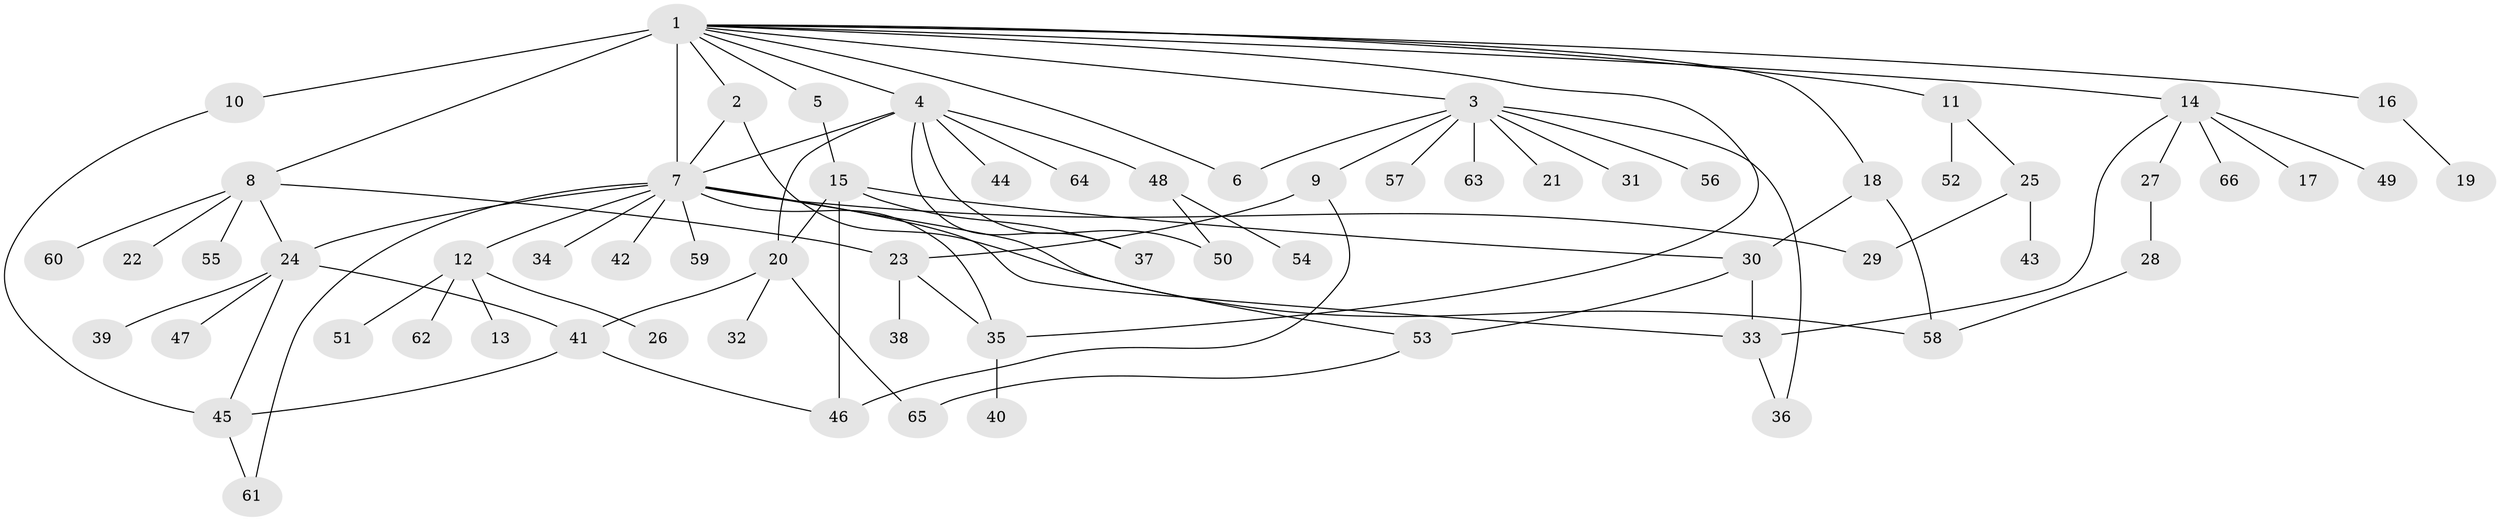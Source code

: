 // original degree distribution, {32: 0.007575757575757576, 4: 0.06060606060606061, 10: 0.007575757575757576, 9: 0.015151515151515152, 3: 0.06818181818181818, 2: 0.24242424242424243, 6: 0.03787878787878788, 7: 0.015151515151515152, 1: 0.5151515151515151, 8: 0.007575757575757576, 5: 0.022727272727272728}
// Generated by graph-tools (version 1.1) at 2025/50/03/04/25 22:50:16]
// undirected, 66 vertices, 90 edges
graph export_dot {
  node [color=gray90,style=filled];
  1;
  2;
  3;
  4;
  5;
  6;
  7;
  8;
  9;
  10;
  11;
  12;
  13;
  14;
  15;
  16;
  17;
  18;
  19;
  20;
  21;
  22;
  23;
  24;
  25;
  26;
  27;
  28;
  29;
  30;
  31;
  32;
  33;
  34;
  35;
  36;
  37;
  38;
  39;
  40;
  41;
  42;
  43;
  44;
  45;
  46;
  47;
  48;
  49;
  50;
  51;
  52;
  53;
  54;
  55;
  56;
  57;
  58;
  59;
  60;
  61;
  62;
  63;
  64;
  65;
  66;
  1 -- 2 [weight=1.0];
  1 -- 3 [weight=1.0];
  1 -- 4 [weight=1.0];
  1 -- 5 [weight=1.0];
  1 -- 6 [weight=1.0];
  1 -- 7 [weight=17.0];
  1 -- 8 [weight=1.0];
  1 -- 10 [weight=1.0];
  1 -- 11 [weight=1.0];
  1 -- 14 [weight=1.0];
  1 -- 16 [weight=1.0];
  1 -- 18 [weight=1.0];
  1 -- 35 [weight=1.0];
  2 -- 7 [weight=1.0];
  2 -- 53 [weight=1.0];
  3 -- 6 [weight=1.0];
  3 -- 9 [weight=1.0];
  3 -- 21 [weight=1.0];
  3 -- 31 [weight=1.0];
  3 -- 36 [weight=1.0];
  3 -- 56 [weight=1.0];
  3 -- 57 [weight=1.0];
  3 -- 63 [weight=1.0];
  4 -- 7 [weight=1.0];
  4 -- 20 [weight=1.0];
  4 -- 37 [weight=1.0];
  4 -- 44 [weight=1.0];
  4 -- 48 [weight=1.0];
  4 -- 50 [weight=1.0];
  4 -- 64 [weight=1.0];
  5 -- 15 [weight=1.0];
  7 -- 12 [weight=1.0];
  7 -- 24 [weight=1.0];
  7 -- 29 [weight=1.0];
  7 -- 33 [weight=1.0];
  7 -- 34 [weight=1.0];
  7 -- 35 [weight=1.0];
  7 -- 42 [weight=1.0];
  7 -- 58 [weight=1.0];
  7 -- 59 [weight=1.0];
  7 -- 61 [weight=1.0];
  8 -- 22 [weight=1.0];
  8 -- 23 [weight=1.0];
  8 -- 24 [weight=1.0];
  8 -- 55 [weight=1.0];
  8 -- 60 [weight=1.0];
  9 -- 23 [weight=1.0];
  9 -- 46 [weight=1.0];
  10 -- 45 [weight=1.0];
  11 -- 25 [weight=1.0];
  11 -- 52 [weight=1.0];
  12 -- 13 [weight=1.0];
  12 -- 26 [weight=1.0];
  12 -- 51 [weight=1.0];
  12 -- 62 [weight=1.0];
  14 -- 17 [weight=1.0];
  14 -- 27 [weight=1.0];
  14 -- 33 [weight=1.0];
  14 -- 49 [weight=1.0];
  14 -- 66 [weight=1.0];
  15 -- 20 [weight=1.0];
  15 -- 30 [weight=1.0];
  15 -- 37 [weight=1.0];
  15 -- 46 [weight=4.0];
  16 -- 19 [weight=1.0];
  18 -- 30 [weight=1.0];
  18 -- 58 [weight=1.0];
  20 -- 32 [weight=2.0];
  20 -- 41 [weight=1.0];
  20 -- 65 [weight=1.0];
  23 -- 35 [weight=1.0];
  23 -- 38 [weight=1.0];
  24 -- 39 [weight=1.0];
  24 -- 41 [weight=1.0];
  24 -- 45 [weight=1.0];
  24 -- 47 [weight=1.0];
  25 -- 29 [weight=1.0];
  25 -- 43 [weight=1.0];
  27 -- 28 [weight=2.0];
  28 -- 58 [weight=1.0];
  30 -- 33 [weight=3.0];
  30 -- 53 [weight=1.0];
  33 -- 36 [weight=1.0];
  35 -- 40 [weight=3.0];
  41 -- 45 [weight=1.0];
  41 -- 46 [weight=1.0];
  45 -- 61 [weight=1.0];
  48 -- 50 [weight=1.0];
  48 -- 54 [weight=2.0];
  53 -- 65 [weight=1.0];
}
